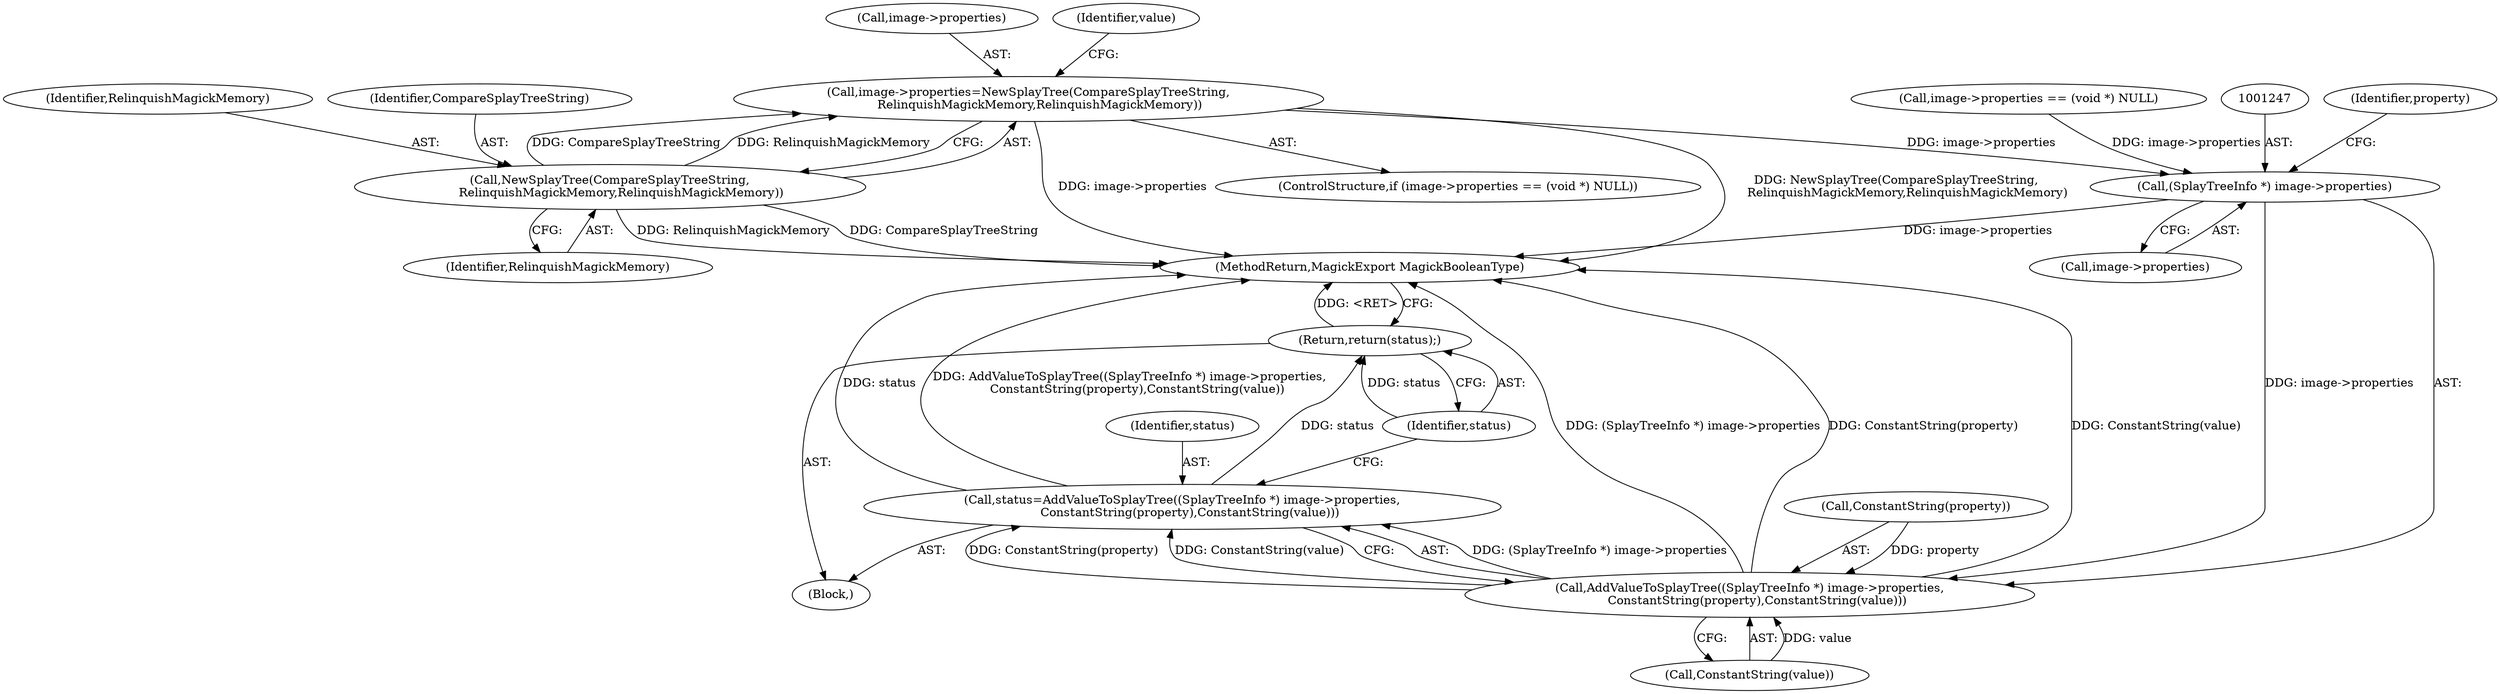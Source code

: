 digraph "0_ImageMagick_b61d35eaccc0a7ddeff8a1c3abfcd0a43ccf210b@pointer" {
"1000181" [label="(Call,image->properties=NewSplayTree(CompareSplayTreeString,\n      RelinquishMagickMemory,RelinquishMagickMemory))"];
"1000185" [label="(Call,NewSplayTree(CompareSplayTreeString,\n      RelinquishMagickMemory,RelinquishMagickMemory))"];
"1001246" [label="(Call,(SplayTreeInfo *) image->properties)"];
"1001245" [label="(Call,AddValueToSplayTree((SplayTreeInfo *) image->properties,\n    ConstantString(property),ConstantString(value)))"];
"1001243" [label="(Call,status=AddValueToSplayTree((SplayTreeInfo *) image->properties,\n    ConstantString(property),ConstantString(value)))"];
"1001255" [label="(Return,return(status);)"];
"1000173" [label="(ControlStructure,if (image->properties == (void *) NULL))"];
"1000143" [label="(Block,)"];
"1001243" [label="(Call,status=AddValueToSplayTree((SplayTreeInfo *) image->properties,\n    ConstantString(property),ConstantString(value)))"];
"1001252" [label="(Identifier,property)"];
"1001255" [label="(Return,return(status);)"];
"1000186" [label="(Identifier,CompareSplayTreeString)"];
"1001257" [label="(MethodReturn,MagickExport MagickBooleanType)"];
"1001246" [label="(Call,(SplayTreeInfo *) image->properties)"];
"1000182" [label="(Call,image->properties)"];
"1000174" [label="(Call,image->properties == (void *) NULL)"];
"1000191" [label="(Identifier,value)"];
"1001245" [label="(Call,AddValueToSplayTree((SplayTreeInfo *) image->properties,\n    ConstantString(property),ConstantString(value)))"];
"1001256" [label="(Identifier,status)"];
"1001248" [label="(Call,image->properties)"];
"1000187" [label="(Identifier,RelinquishMagickMemory)"];
"1001251" [label="(Call,ConstantString(property))"];
"1001244" [label="(Identifier,status)"];
"1001253" [label="(Call,ConstantString(value))"];
"1000188" [label="(Identifier,RelinquishMagickMemory)"];
"1000181" [label="(Call,image->properties=NewSplayTree(CompareSplayTreeString,\n      RelinquishMagickMemory,RelinquishMagickMemory))"];
"1000185" [label="(Call,NewSplayTree(CompareSplayTreeString,\n      RelinquishMagickMemory,RelinquishMagickMemory))"];
"1000181" -> "1000173"  [label="AST: "];
"1000181" -> "1000185"  [label="CFG: "];
"1000182" -> "1000181"  [label="AST: "];
"1000185" -> "1000181"  [label="AST: "];
"1000191" -> "1000181"  [label="CFG: "];
"1000181" -> "1001257"  [label="DDG: image->properties"];
"1000181" -> "1001257"  [label="DDG: NewSplayTree(CompareSplayTreeString,\n      RelinquishMagickMemory,RelinquishMagickMemory)"];
"1000185" -> "1000181"  [label="DDG: CompareSplayTreeString"];
"1000185" -> "1000181"  [label="DDG: RelinquishMagickMemory"];
"1000181" -> "1001246"  [label="DDG: image->properties"];
"1000185" -> "1000188"  [label="CFG: "];
"1000186" -> "1000185"  [label="AST: "];
"1000187" -> "1000185"  [label="AST: "];
"1000188" -> "1000185"  [label="AST: "];
"1000185" -> "1001257"  [label="DDG: RelinquishMagickMemory"];
"1000185" -> "1001257"  [label="DDG: CompareSplayTreeString"];
"1001246" -> "1001245"  [label="AST: "];
"1001246" -> "1001248"  [label="CFG: "];
"1001247" -> "1001246"  [label="AST: "];
"1001248" -> "1001246"  [label="AST: "];
"1001252" -> "1001246"  [label="CFG: "];
"1001246" -> "1001257"  [label="DDG: image->properties"];
"1001246" -> "1001245"  [label="DDG: image->properties"];
"1000174" -> "1001246"  [label="DDG: image->properties"];
"1001245" -> "1001243"  [label="AST: "];
"1001245" -> "1001253"  [label="CFG: "];
"1001251" -> "1001245"  [label="AST: "];
"1001253" -> "1001245"  [label="AST: "];
"1001243" -> "1001245"  [label="CFG: "];
"1001245" -> "1001257"  [label="DDG: ConstantString(property)"];
"1001245" -> "1001257"  [label="DDG: ConstantString(value)"];
"1001245" -> "1001257"  [label="DDG: (SplayTreeInfo *) image->properties"];
"1001245" -> "1001243"  [label="DDG: (SplayTreeInfo *) image->properties"];
"1001245" -> "1001243"  [label="DDG: ConstantString(property)"];
"1001245" -> "1001243"  [label="DDG: ConstantString(value)"];
"1001251" -> "1001245"  [label="DDG: property"];
"1001253" -> "1001245"  [label="DDG: value"];
"1001243" -> "1000143"  [label="AST: "];
"1001244" -> "1001243"  [label="AST: "];
"1001256" -> "1001243"  [label="CFG: "];
"1001243" -> "1001257"  [label="DDG: status"];
"1001243" -> "1001257"  [label="DDG: AddValueToSplayTree((SplayTreeInfo *) image->properties,\n    ConstantString(property),ConstantString(value))"];
"1001243" -> "1001255"  [label="DDG: status"];
"1001255" -> "1000143"  [label="AST: "];
"1001255" -> "1001256"  [label="CFG: "];
"1001256" -> "1001255"  [label="AST: "];
"1001257" -> "1001255"  [label="CFG: "];
"1001255" -> "1001257"  [label="DDG: <RET>"];
"1001256" -> "1001255"  [label="DDG: status"];
}
